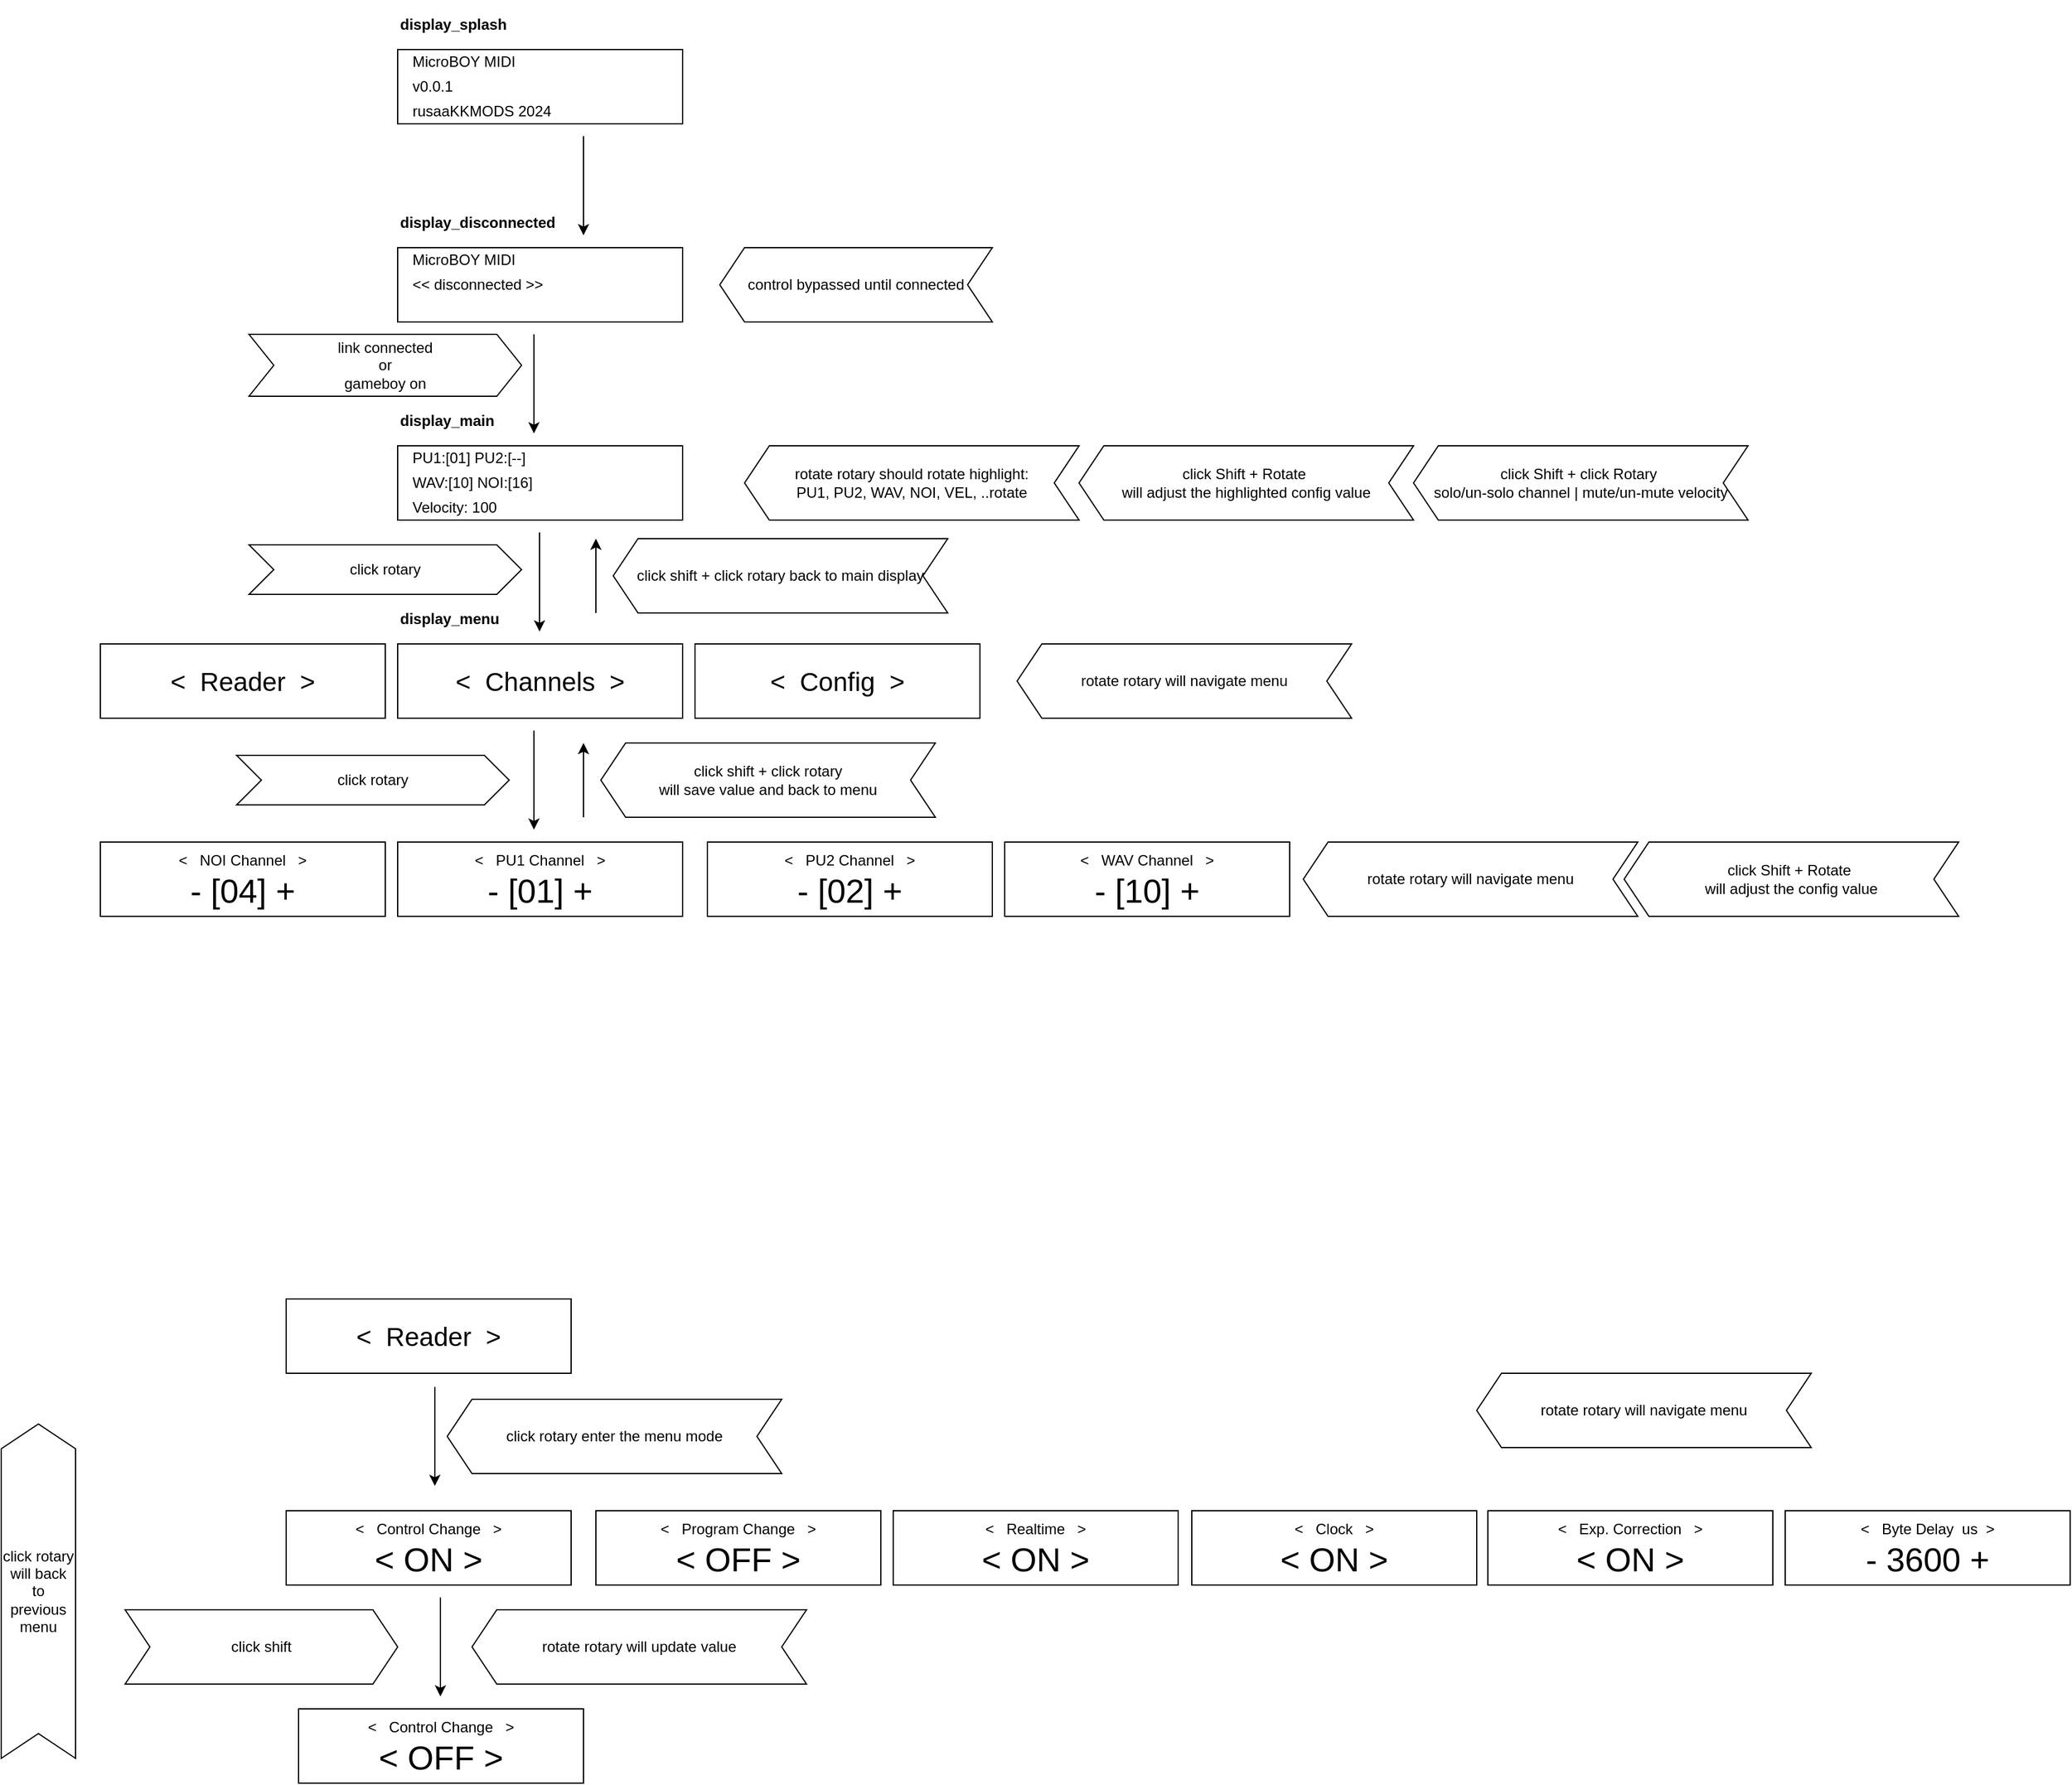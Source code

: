 <mxfile version="25.0.3" pages="2">
  <diagram name="mechanics" id="DuW65daEWxQ4h89i76Ge">
    <mxGraphModel dx="1051" dy="642" grid="1" gridSize="10" guides="1" tooltips="1" connect="1" arrows="1" fold="1" page="1" pageScale="1" pageWidth="827" pageHeight="1169" math="0" shadow="0">
      <root>
        <mxCell id="jLhTPvRtANNzipeCa4i7-0" />
        <mxCell id="jLhTPvRtANNzipeCa4i7-1" parent="jLhTPvRtANNzipeCa4i7-0" />
        <mxCell id="jLhTPvRtANNzipeCa4i7-2" value="" style="rounded=0;whiteSpace=wrap;html=1;" vertex="1" parent="jLhTPvRtANNzipeCa4i7-1">
          <mxGeometry x="330" y="160" width="230" height="60" as="geometry" />
        </mxCell>
        <mxCell id="jLhTPvRtANNzipeCa4i7-3" value="MicroBOY MIDI" style="text;html=1;align=left;verticalAlign=middle;whiteSpace=wrap;rounded=0;" vertex="1" parent="jLhTPvRtANNzipeCa4i7-1">
          <mxGeometry x="340" y="160" width="210" height="20" as="geometry" />
        </mxCell>
        <mxCell id="jLhTPvRtANNzipeCa4i7-4" value="v0.0.1" style="text;html=1;align=left;verticalAlign=middle;whiteSpace=wrap;rounded=0;" vertex="1" parent="jLhTPvRtANNzipeCa4i7-1">
          <mxGeometry x="340" y="180" width="210" height="20" as="geometry" />
        </mxCell>
        <mxCell id="jLhTPvRtANNzipeCa4i7-5" value="rusaaKKMODS 2024" style="text;html=1;align=left;verticalAlign=middle;whiteSpace=wrap;rounded=0;" vertex="1" parent="jLhTPvRtANNzipeCa4i7-1">
          <mxGeometry x="340" y="200" width="210" height="20" as="geometry" />
        </mxCell>
        <mxCell id="jLhTPvRtANNzipeCa4i7-6" value="display_splash" style="text;html=1;align=left;verticalAlign=middle;whiteSpace=wrap;rounded=0;fontStyle=1" vertex="1" parent="jLhTPvRtANNzipeCa4i7-1">
          <mxGeometry x="330" y="120" width="230" height="40" as="geometry" />
        </mxCell>
        <mxCell id="jLhTPvRtANNzipeCa4i7-7" value="" style="rounded=0;whiteSpace=wrap;html=1;" vertex="1" parent="jLhTPvRtANNzipeCa4i7-1">
          <mxGeometry x="330" y="320" width="230" height="60" as="geometry" />
        </mxCell>
        <mxCell id="jLhTPvRtANNzipeCa4i7-8" value="MicroBOY MIDI" style="text;html=1;align=left;verticalAlign=middle;whiteSpace=wrap;rounded=0;" vertex="1" parent="jLhTPvRtANNzipeCa4i7-1">
          <mxGeometry x="340" y="320" width="210" height="20" as="geometry" />
        </mxCell>
        <mxCell id="jLhTPvRtANNzipeCa4i7-9" value="&amp;lt;&amp;lt; disconnected &amp;gt;&amp;gt;" style="text;html=1;align=left;verticalAlign=middle;whiteSpace=wrap;rounded=0;" vertex="1" parent="jLhTPvRtANNzipeCa4i7-1">
          <mxGeometry x="340" y="340" width="210" height="20" as="geometry" />
        </mxCell>
        <mxCell id="jLhTPvRtANNzipeCa4i7-10" value="display_disconnected" style="text;html=1;align=left;verticalAlign=middle;whiteSpace=wrap;rounded=0;fontStyle=1" vertex="1" parent="jLhTPvRtANNzipeCa4i7-1">
          <mxGeometry x="330" y="280" width="230" height="40" as="geometry" />
        </mxCell>
        <mxCell id="jLhTPvRtANNzipeCa4i7-11" value="" style="rounded=0;whiteSpace=wrap;html=1;" vertex="1" parent="jLhTPvRtANNzipeCa4i7-1">
          <mxGeometry x="330" y="480" width="230" height="60" as="geometry" />
        </mxCell>
        <mxCell id="jLhTPvRtANNzipeCa4i7-12" value="PU1:[01] PU2:[--]" style="text;html=1;align=left;verticalAlign=middle;whiteSpace=wrap;rounded=0;" vertex="1" parent="jLhTPvRtANNzipeCa4i7-1">
          <mxGeometry x="340" y="480" width="210" height="20" as="geometry" />
        </mxCell>
        <mxCell id="jLhTPvRtANNzipeCa4i7-13" value="WAV:[10] NOI:[16]" style="text;html=1;align=left;verticalAlign=middle;whiteSpace=wrap;rounded=0;" vertex="1" parent="jLhTPvRtANNzipeCa4i7-1">
          <mxGeometry x="340" y="500" width="210" height="20" as="geometry" />
        </mxCell>
        <mxCell id="jLhTPvRtANNzipeCa4i7-14" value="display_main" style="text;html=1;align=left;verticalAlign=middle;whiteSpace=wrap;rounded=0;fontStyle=1" vertex="1" parent="jLhTPvRtANNzipeCa4i7-1">
          <mxGeometry x="330" y="440" width="230" height="40" as="geometry" />
        </mxCell>
        <mxCell id="jLhTPvRtANNzipeCa4i7-15" value="Velocity: 100" style="text;html=1;align=left;verticalAlign=middle;whiteSpace=wrap;rounded=0;" vertex="1" parent="jLhTPvRtANNzipeCa4i7-1">
          <mxGeometry x="340" y="520" width="210" height="20" as="geometry" />
        </mxCell>
        <mxCell id="jLhTPvRtANNzipeCa4i7-16" value="" style="rounded=0;whiteSpace=wrap;html=1;" vertex="1" parent="jLhTPvRtANNzipeCa4i7-1">
          <mxGeometry x="330" y="640" width="230" height="60" as="geometry" />
        </mxCell>
        <mxCell id="yw6o01l--fo5ON37wxSx-3" value="" style="edgeStyle=orthogonalEdgeStyle;rounded=0;orthogonalLoop=1;jettySize=auto;html=1;" edge="1" parent="jLhTPvRtANNzipeCa4i7-1">
          <mxGeometry relative="1" as="geometry">
            <mxPoint x="490" y="615" as="sourcePoint" />
            <mxPoint x="490" y="555" as="targetPoint" />
          </mxGeometry>
        </mxCell>
        <mxCell id="jLhTPvRtANNzipeCa4i7-17" value="display_menu" style="text;html=1;align=left;verticalAlign=middle;whiteSpace=wrap;rounded=0;fontStyle=1" vertex="1" parent="jLhTPvRtANNzipeCa4i7-1">
          <mxGeometry x="330" y="600" width="230" height="40" as="geometry" />
        </mxCell>
        <mxCell id="jLhTPvRtANNzipeCa4i7-18" value="&amp;lt;&amp;nbsp; Channels&amp;nbsp; &amp;gt;" style="text;html=1;align=center;verticalAlign=middle;whiteSpace=wrap;rounded=0;fontSize=21;" vertex="1" parent="jLhTPvRtANNzipeCa4i7-1">
          <mxGeometry x="340" y="640" width="210" height="60" as="geometry" />
        </mxCell>
        <mxCell id="jLhTPvRtANNzipeCa4i7-19" value="" style="rounded=0;whiteSpace=wrap;html=1;" vertex="1" parent="jLhTPvRtANNzipeCa4i7-1">
          <mxGeometry x="570" y="640" width="230" height="60" as="geometry" />
        </mxCell>
        <mxCell id="jLhTPvRtANNzipeCa4i7-20" value="&amp;lt;&amp;nbsp; Config&amp;nbsp; &amp;gt;" style="text;html=1;align=center;verticalAlign=middle;whiteSpace=wrap;rounded=0;fontSize=21;" vertex="1" parent="jLhTPvRtANNzipeCa4i7-1">
          <mxGeometry x="580" y="640" width="210" height="60" as="geometry" />
        </mxCell>
        <mxCell id="jLhTPvRtANNzipeCa4i7-21" value="link connected&lt;div&gt;or&lt;br&gt;&lt;div&gt;gameboy on&lt;/div&gt;&lt;/div&gt;" style="shape=step;perimeter=stepPerimeter;whiteSpace=wrap;html=1;fixedSize=1;" vertex="1" parent="jLhTPvRtANNzipeCa4i7-1">
          <mxGeometry x="210" y="390" width="220" height="50" as="geometry" />
        </mxCell>
        <mxCell id="jLhTPvRtANNzipeCa4i7-22" value="click rotary" style="shape=step;perimeter=stepPerimeter;whiteSpace=wrap;html=1;fixedSize=1;" vertex="1" parent="jLhTPvRtANNzipeCa4i7-1">
          <mxGeometry x="210" y="560" width="220" height="40" as="geometry" />
        </mxCell>
        <mxCell id="jLhTPvRtANNzipeCa4i7-23" value="" style="rounded=0;whiteSpace=wrap;html=1;" vertex="1" parent="jLhTPvRtANNzipeCa4i7-1">
          <mxGeometry x="90" y="640" width="230" height="60" as="geometry" />
        </mxCell>
        <mxCell id="jLhTPvRtANNzipeCa4i7-24" value="&amp;lt;&amp;nbsp; Reader&amp;nbsp; &amp;gt;" style="text;html=1;align=center;verticalAlign=middle;whiteSpace=wrap;rounded=0;fontSize=21;" vertex="1" parent="jLhTPvRtANNzipeCa4i7-1">
          <mxGeometry x="100" y="640" width="210" height="60" as="geometry" />
        </mxCell>
        <mxCell id="jLhTPvRtANNzipeCa4i7-25" value="rotate rotary should rotate highlight:&lt;div&gt;PU1, PU2, WAV, NOI, VEL, ..rotate&lt;/div&gt;" style="shape=step;perimeter=stepPerimeter;whiteSpace=wrap;html=1;fixedSize=1;flipH=1;" vertex="1" parent="jLhTPvRtANNzipeCa4i7-1">
          <mxGeometry x="610" y="480" width="270" height="60" as="geometry" />
        </mxCell>
        <mxCell id="jLhTPvRtANNzipeCa4i7-26" value="rotate rotary will navigate menu" style="shape=step;perimeter=stepPerimeter;whiteSpace=wrap;html=1;fixedSize=1;flipH=1;" vertex="1" parent="jLhTPvRtANNzipeCa4i7-1">
          <mxGeometry x="830" y="640" width="270" height="60" as="geometry" />
        </mxCell>
        <mxCell id="jLhTPvRtANNzipeCa4i7-27" value="" style="rounded=0;whiteSpace=wrap;html=1;" vertex="1" parent="jLhTPvRtANNzipeCa4i7-1">
          <mxGeometry x="330" y="800" width="230" height="60" as="geometry" />
        </mxCell>
        <mxCell id="jLhTPvRtANNzipeCa4i7-28" value="click shift + click rotary back to main display" style="shape=step;perimeter=stepPerimeter;whiteSpace=wrap;html=1;fixedSize=1;flipH=1;" vertex="1" parent="jLhTPvRtANNzipeCa4i7-1">
          <mxGeometry x="504" y="555" width="270" height="60" as="geometry" />
        </mxCell>
        <mxCell id="jLhTPvRtANNzipeCa4i7-29" value="click Shift + Rotate&amp;nbsp;&lt;div&gt;will adjust the highlighted config value&lt;/div&gt;" style="shape=step;perimeter=stepPerimeter;whiteSpace=wrap;html=1;fixedSize=1;flipH=1;" vertex="1" parent="jLhTPvRtANNzipeCa4i7-1">
          <mxGeometry x="880" y="480" width="270" height="60" as="geometry" />
        </mxCell>
        <mxCell id="jLhTPvRtANNzipeCa4i7-30" value="control bypassed until connected" style="shape=step;perimeter=stepPerimeter;whiteSpace=wrap;html=1;fixedSize=1;flipH=1;" vertex="1" parent="jLhTPvRtANNzipeCa4i7-1">
          <mxGeometry x="590" y="320" width="220" height="60" as="geometry" />
        </mxCell>
        <mxCell id="jLhTPvRtANNzipeCa4i7-31" value="&amp;lt;&amp;nbsp; &amp;nbsp;PU1 Channel&amp;nbsp; &amp;nbsp;&amp;gt;" style="text;html=1;align=center;verticalAlign=middle;whiteSpace=wrap;rounded=0;" vertex="1" parent="jLhTPvRtANNzipeCa4i7-1">
          <mxGeometry x="340" y="800" width="210" height="30" as="geometry" />
        </mxCell>
        <mxCell id="jLhTPvRtANNzipeCa4i7-32" value="- [01] +" style="text;html=1;align=center;verticalAlign=middle;whiteSpace=wrap;rounded=0;fontSize=27;" vertex="1" parent="jLhTPvRtANNzipeCa4i7-1">
          <mxGeometry x="340" y="820" width="210" height="40" as="geometry" />
        </mxCell>
        <mxCell id="jLhTPvRtANNzipeCa4i7-33" value="" style="rounded=0;whiteSpace=wrap;html=1;" vertex="1" parent="jLhTPvRtANNzipeCa4i7-1">
          <mxGeometry x="580" y="800" width="230" height="60" as="geometry" />
        </mxCell>
        <mxCell id="jLhTPvRtANNzipeCa4i7-34" value="&amp;lt;&amp;nbsp; &amp;nbsp;PU2 Channel&amp;nbsp; &amp;nbsp;&amp;gt;" style="text;html=1;align=center;verticalAlign=middle;whiteSpace=wrap;rounded=0;" vertex="1" parent="jLhTPvRtANNzipeCa4i7-1">
          <mxGeometry x="590" y="800" width="210" height="30" as="geometry" />
        </mxCell>
        <mxCell id="jLhTPvRtANNzipeCa4i7-35" value="- [02] +" style="text;html=1;align=center;verticalAlign=middle;whiteSpace=wrap;rounded=0;fontSize=27;" vertex="1" parent="jLhTPvRtANNzipeCa4i7-1">
          <mxGeometry x="590" y="820" width="210" height="40" as="geometry" />
        </mxCell>
        <mxCell id="jLhTPvRtANNzipeCa4i7-36" value="" style="rounded=0;whiteSpace=wrap;html=1;" vertex="1" parent="jLhTPvRtANNzipeCa4i7-1">
          <mxGeometry x="90" y="800" width="230" height="60" as="geometry" />
        </mxCell>
        <mxCell id="jLhTPvRtANNzipeCa4i7-37" value="&amp;lt;&amp;nbsp; &amp;nbsp;NOI Channel&amp;nbsp; &amp;nbsp;&amp;gt;" style="text;html=1;align=center;verticalAlign=middle;whiteSpace=wrap;rounded=0;" vertex="1" parent="jLhTPvRtANNzipeCa4i7-1">
          <mxGeometry x="100" y="800" width="210" height="30" as="geometry" />
        </mxCell>
        <mxCell id="jLhTPvRtANNzipeCa4i7-38" value="- [04] +" style="text;html=1;align=center;verticalAlign=middle;whiteSpace=wrap;rounded=0;fontSize=27;" vertex="1" parent="jLhTPvRtANNzipeCa4i7-1">
          <mxGeometry x="100" y="820" width="210" height="40" as="geometry" />
        </mxCell>
        <mxCell id="jLhTPvRtANNzipeCa4i7-39" value="" style="rounded=0;whiteSpace=wrap;html=1;" vertex="1" parent="jLhTPvRtANNzipeCa4i7-1">
          <mxGeometry x="820" y="800" width="230" height="60" as="geometry" />
        </mxCell>
        <mxCell id="jLhTPvRtANNzipeCa4i7-40" value="&amp;lt;&amp;nbsp; &amp;nbsp;WAV Channel&amp;nbsp; &amp;nbsp;&amp;gt;" style="text;html=1;align=center;verticalAlign=middle;whiteSpace=wrap;rounded=0;" vertex="1" parent="jLhTPvRtANNzipeCa4i7-1">
          <mxGeometry x="830" y="800" width="210" height="30" as="geometry" />
        </mxCell>
        <mxCell id="jLhTPvRtANNzipeCa4i7-41" value="- [10] +" style="text;html=1;align=center;verticalAlign=middle;whiteSpace=wrap;rounded=0;fontSize=27;" vertex="1" parent="jLhTPvRtANNzipeCa4i7-1">
          <mxGeometry x="830" y="820" width="210" height="40" as="geometry" />
        </mxCell>
        <mxCell id="jLhTPvRtANNzipeCa4i7-42" value="" style="endArrow=classic;html=1;rounded=0;" edge="1" parent="jLhTPvRtANNzipeCa4i7-1">
          <mxGeometry width="50" height="50" relative="1" as="geometry">
            <mxPoint x="440" y="710" as="sourcePoint" />
            <mxPoint x="440" y="790" as="targetPoint" />
          </mxGeometry>
        </mxCell>
        <mxCell id="jLhTPvRtANNzipeCa4i7-43" value="rotate rotary will navigate menu" style="shape=step;perimeter=stepPerimeter;whiteSpace=wrap;html=1;fixedSize=1;flipH=1;" vertex="1" parent="jLhTPvRtANNzipeCa4i7-1">
          <mxGeometry x="1061" y="800" width="270" height="60" as="geometry" />
        </mxCell>
        <mxCell id="jLhTPvRtANNzipeCa4i7-51" value="" style="rounded=0;whiteSpace=wrap;html=1;" vertex="1" parent="jLhTPvRtANNzipeCa4i7-1">
          <mxGeometry x="240" y="1169" width="230" height="60" as="geometry" />
        </mxCell>
        <mxCell id="jLhTPvRtANNzipeCa4i7-52" value="&amp;lt;&amp;nbsp; Reader&amp;nbsp; &amp;gt;" style="text;html=1;align=center;verticalAlign=middle;whiteSpace=wrap;rounded=0;fontSize=21;" vertex="1" parent="jLhTPvRtANNzipeCa4i7-1">
          <mxGeometry x="250" y="1169" width="210" height="60" as="geometry" />
        </mxCell>
        <mxCell id="jLhTPvRtANNzipeCa4i7-53" value="click rotary enter the menu mode" style="shape=step;perimeter=stepPerimeter;whiteSpace=wrap;html=1;fixedSize=1;flipH=1;" vertex="1" parent="jLhTPvRtANNzipeCa4i7-1">
          <mxGeometry x="370" y="1250" width="270" height="60" as="geometry" />
        </mxCell>
        <mxCell id="jLhTPvRtANNzipeCa4i7-54" value="" style="endArrow=classic;html=1;rounded=0;" edge="1" parent="jLhTPvRtANNzipeCa4i7-1">
          <mxGeometry width="50" height="50" relative="1" as="geometry">
            <mxPoint x="360" y="1240" as="sourcePoint" />
            <mxPoint x="360" y="1320" as="targetPoint" />
          </mxGeometry>
        </mxCell>
        <mxCell id="jLhTPvRtANNzipeCa4i7-55" value="" style="rounded=0;whiteSpace=wrap;html=1;" vertex="1" parent="jLhTPvRtANNzipeCa4i7-1">
          <mxGeometry x="240" y="1340" width="230" height="60" as="geometry" />
        </mxCell>
        <mxCell id="jLhTPvRtANNzipeCa4i7-56" value="&amp;lt;&amp;nbsp; &amp;nbsp;Control Change&amp;nbsp; &amp;nbsp;&amp;gt;" style="text;html=1;align=center;verticalAlign=middle;whiteSpace=wrap;rounded=0;" vertex="1" parent="jLhTPvRtANNzipeCa4i7-1">
          <mxGeometry x="250" y="1340" width="210" height="30" as="geometry" />
        </mxCell>
        <mxCell id="jLhTPvRtANNzipeCa4i7-57" value="&amp;lt; ON &amp;gt;" style="text;html=1;align=center;verticalAlign=middle;whiteSpace=wrap;rounded=0;fontSize=27;" vertex="1" parent="jLhTPvRtANNzipeCa4i7-1">
          <mxGeometry x="250" y="1360" width="210" height="40" as="geometry" />
        </mxCell>
        <mxCell id="jLhTPvRtANNzipeCa4i7-58" value="" style="rounded=0;whiteSpace=wrap;html=1;" vertex="1" parent="jLhTPvRtANNzipeCa4i7-1">
          <mxGeometry x="490" y="1340" width="230" height="60" as="geometry" />
        </mxCell>
        <mxCell id="jLhTPvRtANNzipeCa4i7-59" value="&amp;lt;&amp;nbsp; &amp;nbsp;Program Change&amp;nbsp; &amp;nbsp;&amp;gt;" style="text;html=1;align=center;verticalAlign=middle;whiteSpace=wrap;rounded=0;" vertex="1" parent="jLhTPvRtANNzipeCa4i7-1">
          <mxGeometry x="500" y="1340" width="210" height="30" as="geometry" />
        </mxCell>
        <mxCell id="jLhTPvRtANNzipeCa4i7-60" value="&amp;lt; OFF &amp;gt;" style="text;html=1;align=center;verticalAlign=middle;whiteSpace=wrap;rounded=0;fontSize=27;" vertex="1" parent="jLhTPvRtANNzipeCa4i7-1">
          <mxGeometry x="500" y="1360" width="210" height="40" as="geometry" />
        </mxCell>
        <mxCell id="jLhTPvRtANNzipeCa4i7-61" value="" style="rounded=0;whiteSpace=wrap;html=1;" vertex="1" parent="jLhTPvRtANNzipeCa4i7-1">
          <mxGeometry x="971" y="1340" width="230" height="60" as="geometry" />
        </mxCell>
        <mxCell id="jLhTPvRtANNzipeCa4i7-62" value="&amp;lt;&amp;nbsp; &amp;nbsp;Clock&amp;nbsp; &amp;nbsp;&amp;gt;" style="text;html=1;align=center;verticalAlign=middle;whiteSpace=wrap;rounded=0;" vertex="1" parent="jLhTPvRtANNzipeCa4i7-1">
          <mxGeometry x="981" y="1340" width="210" height="30" as="geometry" />
        </mxCell>
        <mxCell id="jLhTPvRtANNzipeCa4i7-63" value="&amp;lt; ON &amp;gt;" style="text;html=1;align=center;verticalAlign=middle;whiteSpace=wrap;rounded=0;fontSize=27;" vertex="1" parent="jLhTPvRtANNzipeCa4i7-1">
          <mxGeometry x="981" y="1360" width="210" height="40" as="geometry" />
        </mxCell>
        <mxCell id="jLhTPvRtANNzipeCa4i7-64" value="" style="rounded=0;whiteSpace=wrap;html=1;" vertex="1" parent="jLhTPvRtANNzipeCa4i7-1">
          <mxGeometry x="730" y="1340" width="230" height="60" as="geometry" />
        </mxCell>
        <mxCell id="jLhTPvRtANNzipeCa4i7-65" value="&amp;lt;&amp;nbsp; &amp;nbsp;Realtime&amp;nbsp; &amp;nbsp;&amp;gt;" style="text;html=1;align=center;verticalAlign=middle;whiteSpace=wrap;rounded=0;" vertex="1" parent="jLhTPvRtANNzipeCa4i7-1">
          <mxGeometry x="740" y="1340" width="210" height="30" as="geometry" />
        </mxCell>
        <mxCell id="jLhTPvRtANNzipeCa4i7-66" value="&amp;lt; ON &amp;gt;" style="text;html=1;align=center;verticalAlign=middle;whiteSpace=wrap;rounded=0;fontSize=27;" vertex="1" parent="jLhTPvRtANNzipeCa4i7-1">
          <mxGeometry x="740" y="1360" width="210" height="40" as="geometry" />
        </mxCell>
        <mxCell id="jLhTPvRtANNzipeCa4i7-67" value="" style="rounded=0;whiteSpace=wrap;html=1;" vertex="1" parent="jLhTPvRtANNzipeCa4i7-1">
          <mxGeometry x="1210" y="1340" width="230" height="60" as="geometry" />
        </mxCell>
        <mxCell id="jLhTPvRtANNzipeCa4i7-68" value="&amp;lt;&amp;nbsp; &amp;nbsp;Exp. Correction&amp;nbsp; &amp;nbsp;&amp;gt;" style="text;html=1;align=center;verticalAlign=middle;whiteSpace=wrap;rounded=0;" vertex="1" parent="jLhTPvRtANNzipeCa4i7-1">
          <mxGeometry x="1220" y="1340" width="210" height="30" as="geometry" />
        </mxCell>
        <mxCell id="jLhTPvRtANNzipeCa4i7-69" value="&amp;lt; ON &amp;gt;" style="text;html=1;align=center;verticalAlign=middle;whiteSpace=wrap;rounded=0;fontSize=27;" vertex="1" parent="jLhTPvRtANNzipeCa4i7-1">
          <mxGeometry x="1220" y="1360" width="210" height="40" as="geometry" />
        </mxCell>
        <mxCell id="jLhTPvRtANNzipeCa4i7-70" value="rotate rotary will navigate menu" style="shape=step;perimeter=stepPerimeter;whiteSpace=wrap;html=1;fixedSize=1;flipH=1;" vertex="1" parent="jLhTPvRtANNzipeCa4i7-1">
          <mxGeometry x="1201" y="1229" width="270" height="60" as="geometry" />
        </mxCell>
        <mxCell id="jLhTPvRtANNzipeCa4i7-71" value="" style="rounded=0;whiteSpace=wrap;html=1;" vertex="1" parent="jLhTPvRtANNzipeCa4i7-1">
          <mxGeometry x="250" y="1500" width="230" height="60" as="geometry" />
        </mxCell>
        <mxCell id="jLhTPvRtANNzipeCa4i7-72" value="&amp;lt;&amp;nbsp; &amp;nbsp;Control Change&amp;nbsp; &amp;nbsp;&amp;gt;" style="text;html=1;align=center;verticalAlign=middle;whiteSpace=wrap;rounded=0;" vertex="1" parent="jLhTPvRtANNzipeCa4i7-1">
          <mxGeometry x="260" y="1500" width="210" height="30" as="geometry" />
        </mxCell>
        <mxCell id="jLhTPvRtANNzipeCa4i7-73" value="&amp;lt; OFF &amp;gt;" style="text;html=1;align=center;verticalAlign=middle;whiteSpace=wrap;rounded=0;fontSize=27;" vertex="1" parent="jLhTPvRtANNzipeCa4i7-1">
          <mxGeometry x="260" y="1520" width="210" height="40" as="geometry" />
        </mxCell>
        <mxCell id="jLhTPvRtANNzipeCa4i7-74" value="" style="endArrow=classic;html=1;rounded=0;" edge="1" parent="jLhTPvRtANNzipeCa4i7-1">
          <mxGeometry width="50" height="50" relative="1" as="geometry">
            <mxPoint x="364.5" y="1410" as="sourcePoint" />
            <mxPoint x="364.5" y="1490" as="targetPoint" />
          </mxGeometry>
        </mxCell>
        <mxCell id="jLhTPvRtANNzipeCa4i7-75" value="click shift" style="shape=step;perimeter=stepPerimeter;whiteSpace=wrap;html=1;fixedSize=1;" vertex="1" parent="jLhTPvRtANNzipeCa4i7-1">
          <mxGeometry x="110" y="1420" width="220" height="60" as="geometry" />
        </mxCell>
        <mxCell id="jLhTPvRtANNzipeCa4i7-76" value="rotate rotary will update value" style="shape=step;perimeter=stepPerimeter;whiteSpace=wrap;html=1;fixedSize=1;flipH=1;" vertex="1" parent="jLhTPvRtANNzipeCa4i7-1">
          <mxGeometry x="390" y="1420" width="270" height="60" as="geometry" />
        </mxCell>
        <mxCell id="jLhTPvRtANNzipeCa4i7-77" value="click rotary will back to previous menu" style="shape=step;perimeter=stepPerimeter;whiteSpace=wrap;html=1;fixedSize=1;flipH=1;direction=north;" vertex="1" parent="jLhTPvRtANNzipeCa4i7-1">
          <mxGeometry x="10" y="1270" width="60" height="270" as="geometry" />
        </mxCell>
        <mxCell id="jLhTPvRtANNzipeCa4i7-78" value="" style="endArrow=classic;html=1;rounded=0;" edge="1" parent="jLhTPvRtANNzipeCa4i7-1">
          <mxGeometry width="50" height="50" relative="1" as="geometry">
            <mxPoint x="444.5" y="550" as="sourcePoint" />
            <mxPoint x="444.5" y="630" as="targetPoint" />
          </mxGeometry>
        </mxCell>
        <mxCell id="jLhTPvRtANNzipeCa4i7-79" value="" style="endArrow=classic;html=1;rounded=0;" edge="1" parent="jLhTPvRtANNzipeCa4i7-1">
          <mxGeometry width="50" height="50" relative="1" as="geometry">
            <mxPoint x="440" y="390" as="sourcePoint" />
            <mxPoint x="440" y="470" as="targetPoint" />
          </mxGeometry>
        </mxCell>
        <mxCell id="jLhTPvRtANNzipeCa4i7-80" value="" style="endArrow=classic;html=1;rounded=0;" edge="1" parent="jLhTPvRtANNzipeCa4i7-1">
          <mxGeometry width="50" height="50" relative="1" as="geometry">
            <mxPoint x="480" y="230" as="sourcePoint" />
            <mxPoint x="480" y="310" as="targetPoint" />
          </mxGeometry>
        </mxCell>
        <mxCell id="jLhTPvRtANNzipeCa4i7-81" value="" style="rounded=0;whiteSpace=wrap;html=1;" vertex="1" parent="jLhTPvRtANNzipeCa4i7-1">
          <mxGeometry x="1450" y="1340" width="230" height="60" as="geometry" />
        </mxCell>
        <mxCell id="jLhTPvRtANNzipeCa4i7-82" value="&amp;lt;&amp;nbsp; &amp;nbsp;Byte Delay&amp;nbsp; us&amp;nbsp; &amp;gt;" style="text;html=1;align=center;verticalAlign=middle;whiteSpace=wrap;rounded=0;" vertex="1" parent="jLhTPvRtANNzipeCa4i7-1">
          <mxGeometry x="1460" y="1340" width="210" height="30" as="geometry" />
        </mxCell>
        <mxCell id="jLhTPvRtANNzipeCa4i7-83" value="- 3600 +" style="text;html=1;align=center;verticalAlign=middle;whiteSpace=wrap;rounded=0;fontSize=27;" vertex="1" parent="jLhTPvRtANNzipeCa4i7-1">
          <mxGeometry x="1460" y="1360" width="210" height="40" as="geometry" />
        </mxCell>
        <mxCell id="yw6o01l--fo5ON37wxSx-0" value="click Shift + click Rotary&amp;nbsp;&lt;div&gt;solo/un-solo channel | mute/un-mute velocity&lt;/div&gt;" style="shape=step;perimeter=stepPerimeter;whiteSpace=wrap;html=1;fixedSize=1;flipH=1;" vertex="1" parent="jLhTPvRtANNzipeCa4i7-1">
          <mxGeometry x="1150" y="480" width="270" height="60" as="geometry" />
        </mxCell>
        <mxCell id="yw6o01l--fo5ON37wxSx-1" value="click rotary" style="shape=step;perimeter=stepPerimeter;whiteSpace=wrap;html=1;fixedSize=1;" vertex="1" parent="jLhTPvRtANNzipeCa4i7-1">
          <mxGeometry x="200" y="730" width="220" height="40" as="geometry" />
        </mxCell>
        <mxCell id="yw6o01l--fo5ON37wxSx-6" value="click Shift + Rotate&amp;nbsp;&lt;div&gt;will adjust the config value&lt;/div&gt;" style="shape=step;perimeter=stepPerimeter;whiteSpace=wrap;html=1;fixedSize=1;flipH=1;" vertex="1" parent="jLhTPvRtANNzipeCa4i7-1">
          <mxGeometry x="1320" y="800" width="270" height="60" as="geometry" />
        </mxCell>
        <mxCell id="yw6o01l--fo5ON37wxSx-7" value="" style="edgeStyle=orthogonalEdgeStyle;rounded=0;orthogonalLoop=1;jettySize=auto;html=1;" edge="1" parent="jLhTPvRtANNzipeCa4i7-1">
          <mxGeometry relative="1" as="geometry">
            <mxPoint x="480" y="780" as="sourcePoint" />
            <mxPoint x="480" y="720" as="targetPoint" />
          </mxGeometry>
        </mxCell>
        <mxCell id="yw6o01l--fo5ON37wxSx-8" value="click shift + click rotary&lt;div&gt;will save value and back to menu&lt;/div&gt;" style="shape=step;perimeter=stepPerimeter;whiteSpace=wrap;html=1;fixedSize=1;flipH=1;" vertex="1" parent="jLhTPvRtANNzipeCa4i7-1">
          <mxGeometry x="494" y="720" width="270" height="60" as="geometry" />
        </mxCell>
      </root>
    </mxGraphModel>
  </diagram>
  <diagram id="cKASlxFHW7FNhQI-cWyw" name="main display">
    <mxGraphModel dx="1314" dy="802" grid="1" gridSize="10" guides="1" tooltips="1" connect="1" arrows="1" fold="1" page="1" pageScale="1" pageWidth="827" pageHeight="1169" math="0" shadow="0">
      <root>
        <mxCell id="0" />
        <mxCell id="1" parent="0" />
        <mxCell id="cm7DsMpakoswa9F7mLSm-1" value="" style="rounded=0;whiteSpace=wrap;html=1;movable=0;resizable=0;rotatable=0;deletable=0;editable=0;locked=1;connectable=0;" vertex="1" parent="1">
          <mxGeometry x="80" y="160" width="680" height="250" as="geometry" />
        </mxCell>
      </root>
    </mxGraphModel>
  </diagram>
</mxfile>
